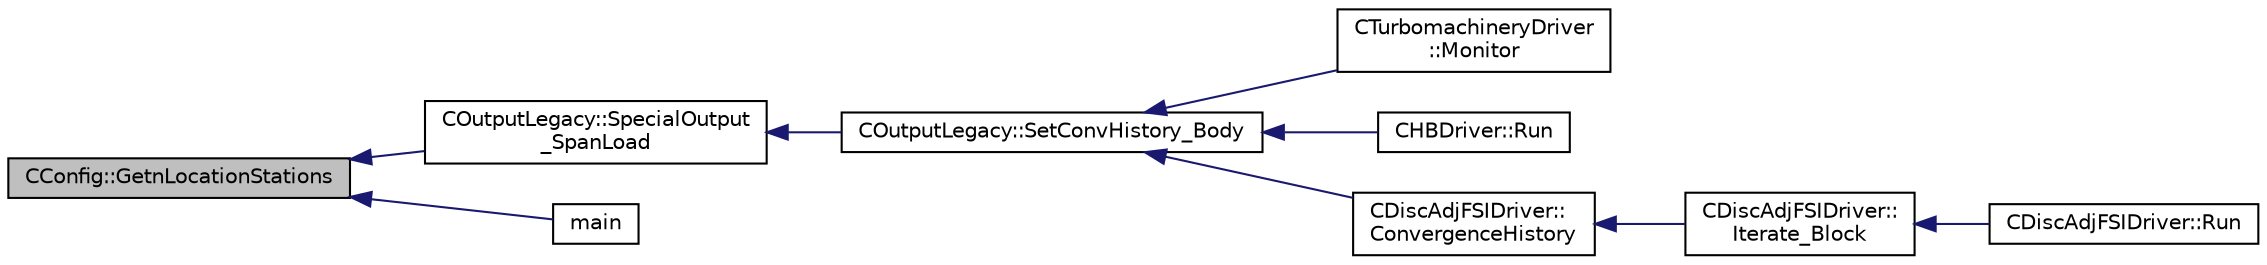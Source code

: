 digraph "CConfig::GetnLocationStations"
{
  edge [fontname="Helvetica",fontsize="10",labelfontname="Helvetica",labelfontsize="10"];
  node [fontname="Helvetica",fontsize="10",shape=record];
  rankdir="LR";
  Node8618 [label="CConfig::GetnLocationStations",height=0.2,width=0.4,color="black", fillcolor="grey75", style="filled", fontcolor="black"];
  Node8618 -> Node8619 [dir="back",color="midnightblue",fontsize="10",style="solid",fontname="Helvetica"];
  Node8619 [label="COutputLegacy::SpecialOutput\l_SpanLoad",height=0.2,width=0.4,color="black", fillcolor="white", style="filled",URL="$class_c_output_legacy.html#a8772390855e98cb1b90e6b835d2532de",tooltip="Writes forces at different sections. "];
  Node8619 -> Node8620 [dir="back",color="midnightblue",fontsize="10",style="solid",fontname="Helvetica"];
  Node8620 [label="COutputLegacy::SetConvHistory_Body",height=0.2,width=0.4,color="black", fillcolor="white", style="filled",URL="$class_c_output_legacy.html#a217cc0d778a3828499189a9debee47c6",tooltip="Write the history file and the convergence on the screen for serial computations. ..."];
  Node8620 -> Node8621 [dir="back",color="midnightblue",fontsize="10",style="solid",fontname="Helvetica"];
  Node8621 [label="CTurbomachineryDriver\l::Monitor",height=0.2,width=0.4,color="black", fillcolor="white", style="filled",URL="$class_c_turbomachinery_driver.html#a41d7b50bbacef68eb5436293ebb2da4f",tooltip="Monitor the computation. "];
  Node8620 -> Node8622 [dir="back",color="midnightblue",fontsize="10",style="solid",fontname="Helvetica"];
  Node8622 [label="CHBDriver::Run",height=0.2,width=0.4,color="black", fillcolor="white", style="filled",URL="$class_c_h_b_driver.html#a98c0448a8e0404845ee54e25b62eaea9",tooltip="Run a single iteration of a Harmonic Balance problem. "];
  Node8620 -> Node8623 [dir="back",color="midnightblue",fontsize="10",style="solid",fontname="Helvetica"];
  Node8623 [label="CDiscAdjFSIDriver::\lConvergenceHistory",height=0.2,width=0.4,color="black", fillcolor="white", style="filled",URL="$class_c_disc_adj_f_s_i_driver.html#a139dfa2442613879f2b15f28a09c2bd5",tooltip="Output the convergence history. "];
  Node8623 -> Node8624 [dir="back",color="midnightblue",fontsize="10",style="solid",fontname="Helvetica"];
  Node8624 [label="CDiscAdjFSIDriver::\lIterate_Block",height=0.2,width=0.4,color="black", fillcolor="white", style="filled",URL="$class_c_disc_adj_f_s_i_driver.html#a84949f139fa795b7d34d6ff77e82eb5c",tooltip="Iterate a certain block for adjoint FSI - may be the whole set of variables or independent and subite..."];
  Node8624 -> Node8625 [dir="back",color="midnightblue",fontsize="10",style="solid",fontname="Helvetica"];
  Node8625 [label="CDiscAdjFSIDriver::Run",height=0.2,width=0.4,color="black", fillcolor="white", style="filled",URL="$class_c_disc_adj_f_s_i_driver.html#a2e965d6e9c4dcfc296077cae225cab21",tooltip="Run a Discrete Adjoint iteration for the FSI problem. "];
  Node8618 -> Node8626 [dir="back",color="midnightblue",fontsize="10",style="solid",fontname="Helvetica"];
  Node8626 [label="main",height=0.2,width=0.4,color="black", fillcolor="white", style="filled",URL="$_s_u2___g_e_o_8cpp.html#a0ddf1224851353fc92bfbff6f499fa97"];
}
